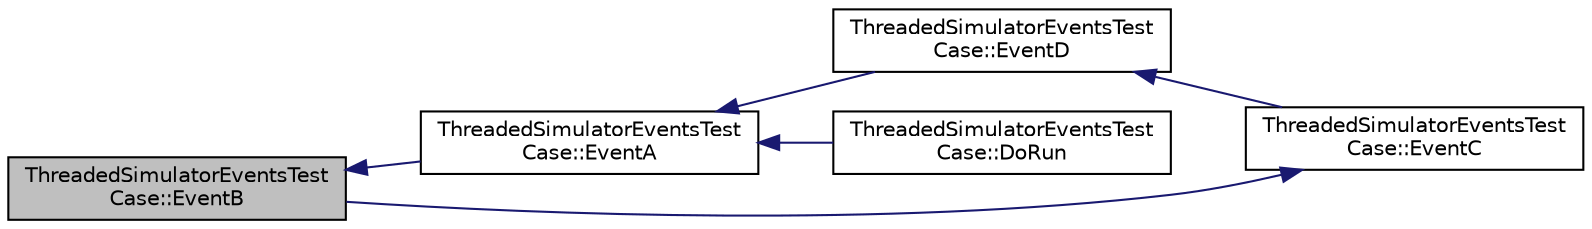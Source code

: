 digraph "ThreadedSimulatorEventsTestCase::EventB"
{
  edge [fontname="Helvetica",fontsize="10",labelfontname="Helvetica",labelfontsize="10"];
  node [fontname="Helvetica",fontsize="10",shape=record];
  rankdir="LR";
  Node1 [label="ThreadedSimulatorEventsTest\lCase::EventB",height=0.2,width=0.4,color="black", fillcolor="grey75", style="filled", fontcolor="black"];
  Node1 -> Node2 [dir="back",color="midnightblue",fontsize="10",style="solid"];
  Node2 [label="ThreadedSimulatorEventsTest\lCase::EventA",height=0.2,width=0.4,color="black", fillcolor="white", style="filled",URL="$d4/d56/classThreadedSimulatorEventsTestCase.html#a2134feb6de26f7f8e6c1abdd9e975897"];
  Node2 -> Node3 [dir="back",color="midnightblue",fontsize="10",style="solid"];
  Node3 [label="ThreadedSimulatorEventsTest\lCase::EventD",height=0.2,width=0.4,color="black", fillcolor="white", style="filled",URL="$d4/d56/classThreadedSimulatorEventsTestCase.html#a7a2de9570600d8f21748df462baa860d"];
  Node3 -> Node4 [dir="back",color="midnightblue",fontsize="10",style="solid"];
  Node4 [label="ThreadedSimulatorEventsTest\lCase::EventC",height=0.2,width=0.4,color="black", fillcolor="white", style="filled",URL="$d4/d56/classThreadedSimulatorEventsTestCase.html#a80533a87ccd3306fca8e0c3d031e9db0"];
  Node4 -> Node1 [dir="back",color="midnightblue",fontsize="10",style="solid"];
  Node2 -> Node5 [dir="back",color="midnightblue",fontsize="10",style="solid"];
  Node5 [label="ThreadedSimulatorEventsTest\lCase::DoRun",height=0.2,width=0.4,color="black", fillcolor="white", style="filled",URL="$d4/d56/classThreadedSimulatorEventsTestCase.html#a77bfe7eb0320066be432673a1f07a104",tooltip="Implementation to actually run this TestCase. "];
}
